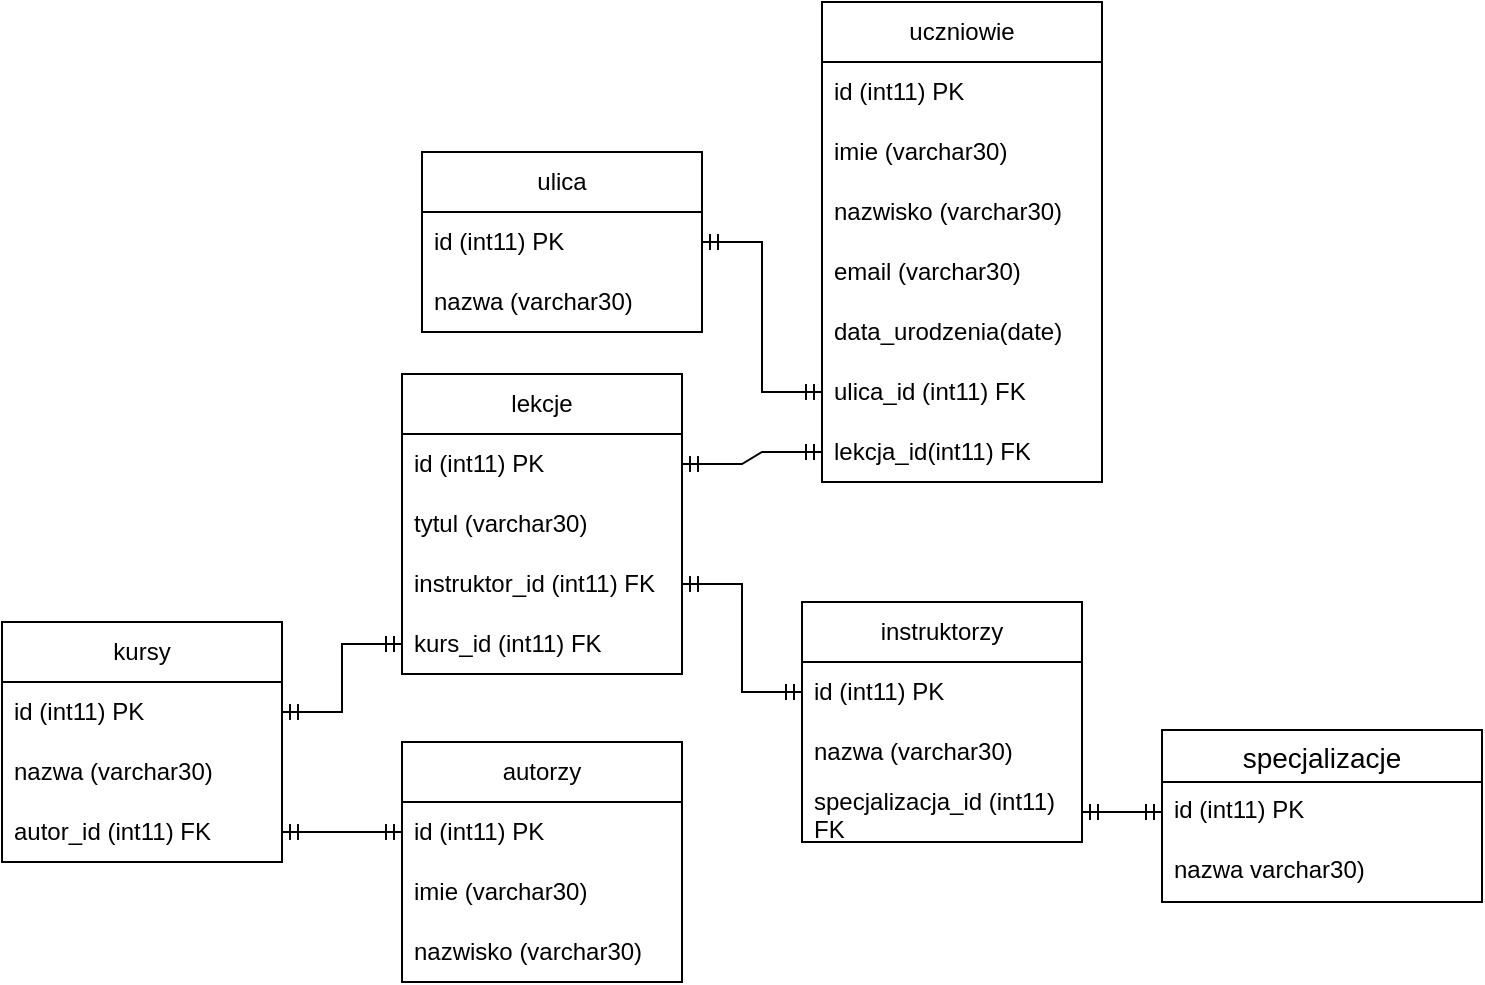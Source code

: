 <mxfile version="26.1.3">
  <diagram name="Strona-1" id="CJgTj9TpjSYEozMqSm-Z">
    <mxGraphModel dx="1434" dy="1949" grid="1" gridSize="10" guides="1" tooltips="1" connect="1" arrows="1" fold="1" page="1" pageScale="1" pageWidth="827" pageHeight="1169" math="0" shadow="0">
      <root>
        <mxCell id="0" />
        <mxCell id="1" parent="0" />
        <mxCell id="BfKB5zFT6RKEj---NSLL-1" value="uczniowie" style="swimlane;fontStyle=0;childLayout=stackLayout;horizontal=1;startSize=30;horizontalStack=0;resizeParent=1;resizeParentMax=0;resizeLast=0;collapsible=1;marginBottom=0;whiteSpace=wrap;html=1;" vertex="1" parent="1">
          <mxGeometry x="420" y="-450" width="140" height="240" as="geometry">
            <mxRectangle x="90" y="150" width="90" height="30" as="alternateBounds" />
          </mxGeometry>
        </mxCell>
        <mxCell id="BfKB5zFT6RKEj---NSLL-2" value="id (int11) PK" style="text;strokeColor=none;fillColor=none;align=left;verticalAlign=middle;spacingLeft=4;spacingRight=4;overflow=hidden;points=[[0,0.5],[1,0.5]];portConstraint=eastwest;rotatable=0;whiteSpace=wrap;html=1;" vertex="1" parent="BfKB5zFT6RKEj---NSLL-1">
          <mxGeometry y="30" width="140" height="30" as="geometry" />
        </mxCell>
        <mxCell id="BfKB5zFT6RKEj---NSLL-3" value="imie (varchar30)" style="text;strokeColor=none;fillColor=none;align=left;verticalAlign=middle;spacingLeft=4;spacingRight=4;overflow=hidden;points=[[0,0.5],[1,0.5]];portConstraint=eastwest;rotatable=0;whiteSpace=wrap;html=1;" vertex="1" parent="BfKB5zFT6RKEj---NSLL-1">
          <mxGeometry y="60" width="140" height="30" as="geometry" />
        </mxCell>
        <mxCell id="BfKB5zFT6RKEj---NSLL-4" value="nazwisko (varchar30)" style="text;strokeColor=none;fillColor=none;align=left;verticalAlign=middle;spacingLeft=4;spacingRight=4;overflow=hidden;points=[[0,0.5],[1,0.5]];portConstraint=eastwest;rotatable=0;whiteSpace=wrap;html=1;" vertex="1" parent="BfKB5zFT6RKEj---NSLL-1">
          <mxGeometry y="90" width="140" height="30" as="geometry" />
        </mxCell>
        <mxCell id="BfKB5zFT6RKEj---NSLL-42" value="email (varchar30)" style="text;strokeColor=none;fillColor=none;align=left;verticalAlign=middle;spacingLeft=4;spacingRight=4;overflow=hidden;points=[[0,0.5],[1,0.5]];portConstraint=eastwest;rotatable=0;whiteSpace=wrap;html=1;" vertex="1" parent="BfKB5zFT6RKEj---NSLL-1">
          <mxGeometry y="120" width="140" height="30" as="geometry" />
        </mxCell>
        <mxCell id="BfKB5zFT6RKEj---NSLL-43" value="data_urodzenia(date)" style="text;strokeColor=none;fillColor=none;align=left;verticalAlign=middle;spacingLeft=4;spacingRight=4;overflow=hidden;points=[[0,0.5],[1,0.5]];portConstraint=eastwest;rotatable=0;whiteSpace=wrap;html=1;" vertex="1" parent="BfKB5zFT6RKEj---NSLL-1">
          <mxGeometry y="150" width="140" height="30" as="geometry" />
        </mxCell>
        <mxCell id="BfKB5zFT6RKEj---NSLL-61" value="ulica_id (int11) FK" style="text;strokeColor=none;fillColor=none;align=left;verticalAlign=middle;spacingLeft=4;spacingRight=4;overflow=hidden;points=[[0,0.5],[1,0.5]];portConstraint=eastwest;rotatable=0;whiteSpace=wrap;html=1;" vertex="1" parent="BfKB5zFT6RKEj---NSLL-1">
          <mxGeometry y="180" width="140" height="30" as="geometry" />
        </mxCell>
        <mxCell id="BfKB5zFT6RKEj---NSLL-79" value="lekcja_id(int11) FK" style="text;strokeColor=none;fillColor=none;align=left;verticalAlign=middle;spacingLeft=4;spacingRight=4;overflow=hidden;points=[[0,0.5],[1,0.5]];portConstraint=eastwest;rotatable=0;whiteSpace=wrap;html=1;" vertex="1" parent="BfKB5zFT6RKEj---NSLL-1">
          <mxGeometry y="210" width="140" height="30" as="geometry" />
        </mxCell>
        <mxCell id="BfKB5zFT6RKEj---NSLL-45" value="instruktorzy" style="swimlane;fontStyle=0;childLayout=stackLayout;horizontal=1;startSize=30;horizontalStack=0;resizeParent=1;resizeParentMax=0;resizeLast=0;collapsible=1;marginBottom=0;whiteSpace=wrap;html=1;" vertex="1" parent="1">
          <mxGeometry x="410" y="-150" width="140" height="120" as="geometry" />
        </mxCell>
        <mxCell id="BfKB5zFT6RKEj---NSLL-46" value="id (int11) PK" style="text;strokeColor=none;fillColor=none;align=left;verticalAlign=middle;spacingLeft=4;spacingRight=4;overflow=hidden;points=[[0,0.5],[1,0.5]];portConstraint=eastwest;rotatable=0;whiteSpace=wrap;html=1;" vertex="1" parent="BfKB5zFT6RKEj---NSLL-45">
          <mxGeometry y="30" width="140" height="30" as="geometry" />
        </mxCell>
        <mxCell id="BfKB5zFT6RKEj---NSLL-47" value="nazwa (varchar30)" style="text;strokeColor=none;fillColor=none;align=left;verticalAlign=middle;spacingLeft=4;spacingRight=4;overflow=hidden;points=[[0,0.5],[1,0.5]];portConstraint=eastwest;rotatable=0;whiteSpace=wrap;html=1;" vertex="1" parent="BfKB5zFT6RKEj---NSLL-45">
          <mxGeometry y="60" width="140" height="30" as="geometry" />
        </mxCell>
        <mxCell id="BfKB5zFT6RKEj---NSLL-48" value="specjalizacja_id (int11) FK" style="text;strokeColor=none;fillColor=none;align=left;verticalAlign=middle;spacingLeft=4;spacingRight=4;overflow=hidden;points=[[0,0.5],[1,0.5]];portConstraint=eastwest;rotatable=0;whiteSpace=wrap;html=1;" vertex="1" parent="BfKB5zFT6RKEj---NSLL-45">
          <mxGeometry y="90" width="140" height="30" as="geometry" />
        </mxCell>
        <mxCell id="BfKB5zFT6RKEj---NSLL-49" value="kursy" style="swimlane;fontStyle=0;childLayout=stackLayout;horizontal=1;startSize=30;horizontalStack=0;resizeParent=1;resizeParentMax=0;resizeLast=0;collapsible=1;marginBottom=0;whiteSpace=wrap;html=1;" vertex="1" parent="1">
          <mxGeometry x="10" y="-140" width="140" height="120" as="geometry" />
        </mxCell>
        <mxCell id="BfKB5zFT6RKEj---NSLL-50" value="id (int11) PK" style="text;strokeColor=none;fillColor=none;align=left;verticalAlign=middle;spacingLeft=4;spacingRight=4;overflow=hidden;points=[[0,0.5],[1,0.5]];portConstraint=eastwest;rotatable=0;whiteSpace=wrap;html=1;" vertex="1" parent="BfKB5zFT6RKEj---NSLL-49">
          <mxGeometry y="30" width="140" height="30" as="geometry" />
        </mxCell>
        <mxCell id="BfKB5zFT6RKEj---NSLL-51" value="nazwa (varchar30)" style="text;strokeColor=none;fillColor=none;align=left;verticalAlign=middle;spacingLeft=4;spacingRight=4;overflow=hidden;points=[[0,0.5],[1,0.5]];portConstraint=eastwest;rotatable=0;whiteSpace=wrap;html=1;" vertex="1" parent="BfKB5zFT6RKEj---NSLL-49">
          <mxGeometry y="60" width="140" height="30" as="geometry" />
        </mxCell>
        <mxCell id="BfKB5zFT6RKEj---NSLL-52" value="autor_id (int11) FK" style="text;strokeColor=none;fillColor=none;align=left;verticalAlign=middle;spacingLeft=4;spacingRight=4;overflow=hidden;points=[[0,0.5],[1,0.5]];portConstraint=eastwest;rotatable=0;whiteSpace=wrap;html=1;" vertex="1" parent="BfKB5zFT6RKEj---NSLL-49">
          <mxGeometry y="90" width="140" height="30" as="geometry" />
        </mxCell>
        <mxCell id="BfKB5zFT6RKEj---NSLL-57" value="autorzy" style="swimlane;fontStyle=0;childLayout=stackLayout;horizontal=1;startSize=30;horizontalStack=0;resizeParent=1;resizeParentMax=0;resizeLast=0;collapsible=1;marginBottom=0;whiteSpace=wrap;html=1;" vertex="1" parent="1">
          <mxGeometry x="210" y="-80" width="140" height="120" as="geometry" />
        </mxCell>
        <mxCell id="BfKB5zFT6RKEj---NSLL-58" value="id (int11) PK" style="text;strokeColor=none;fillColor=none;align=left;verticalAlign=middle;spacingLeft=4;spacingRight=4;overflow=hidden;points=[[0,0.5],[1,0.5]];portConstraint=eastwest;rotatable=0;whiteSpace=wrap;html=1;" vertex="1" parent="BfKB5zFT6RKEj---NSLL-57">
          <mxGeometry y="30" width="140" height="30" as="geometry" />
        </mxCell>
        <mxCell id="BfKB5zFT6RKEj---NSLL-59" value="imie (varchar30)" style="text;strokeColor=none;fillColor=none;align=left;verticalAlign=middle;spacingLeft=4;spacingRight=4;overflow=hidden;points=[[0,0.5],[1,0.5]];portConstraint=eastwest;rotatable=0;whiteSpace=wrap;html=1;" vertex="1" parent="BfKB5zFT6RKEj---NSLL-57">
          <mxGeometry y="60" width="140" height="30" as="geometry" />
        </mxCell>
        <mxCell id="BfKB5zFT6RKEj---NSLL-66" value="nazwisko (varchar30)" style="text;strokeColor=none;fillColor=none;align=left;verticalAlign=middle;spacingLeft=4;spacingRight=4;overflow=hidden;points=[[0,0.5],[1,0.5]];portConstraint=eastwest;rotatable=0;whiteSpace=wrap;html=1;" vertex="1" parent="BfKB5zFT6RKEj---NSLL-57">
          <mxGeometry y="90" width="140" height="30" as="geometry" />
        </mxCell>
        <mxCell id="BfKB5zFT6RKEj---NSLL-62" value="ulica" style="swimlane;fontStyle=0;childLayout=stackLayout;horizontal=1;startSize=30;horizontalStack=0;resizeParent=1;resizeParentMax=0;resizeLast=0;collapsible=1;marginBottom=0;whiteSpace=wrap;html=1;" vertex="1" parent="1">
          <mxGeometry x="220" y="-375" width="140" height="90" as="geometry" />
        </mxCell>
        <mxCell id="BfKB5zFT6RKEj---NSLL-64" value="id (int11) PK" style="text;strokeColor=none;fillColor=none;align=left;verticalAlign=middle;spacingLeft=4;spacingRight=4;overflow=hidden;points=[[0,0.5],[1,0.5]];portConstraint=eastwest;rotatable=0;whiteSpace=wrap;html=1;" vertex="1" parent="BfKB5zFT6RKEj---NSLL-62">
          <mxGeometry y="30" width="140" height="30" as="geometry" />
        </mxCell>
        <mxCell id="BfKB5zFT6RKEj---NSLL-65" value="nazwa (varchar30)" style="text;strokeColor=none;fillColor=none;align=left;verticalAlign=middle;spacingLeft=4;spacingRight=4;overflow=hidden;points=[[0,0.5],[1,0.5]];portConstraint=eastwest;rotatable=0;whiteSpace=wrap;html=1;" vertex="1" parent="BfKB5zFT6RKEj---NSLL-62">
          <mxGeometry y="60" width="140" height="30" as="geometry" />
        </mxCell>
        <mxCell id="BfKB5zFT6RKEj---NSLL-67" value="lekcje" style="swimlane;fontStyle=0;childLayout=stackLayout;horizontal=1;startSize=30;horizontalStack=0;resizeParent=1;resizeParentMax=0;resizeLast=0;collapsible=1;marginBottom=0;whiteSpace=wrap;html=1;" vertex="1" parent="1">
          <mxGeometry x="210" y="-264" width="140" height="150" as="geometry" />
        </mxCell>
        <mxCell id="BfKB5zFT6RKEj---NSLL-68" value="id (int11) PK" style="text;strokeColor=none;fillColor=none;align=left;verticalAlign=middle;spacingLeft=4;spacingRight=4;overflow=hidden;points=[[0,0.5],[1,0.5]];portConstraint=eastwest;rotatable=0;whiteSpace=wrap;html=1;" vertex="1" parent="BfKB5zFT6RKEj---NSLL-67">
          <mxGeometry y="30" width="140" height="30" as="geometry" />
        </mxCell>
        <mxCell id="BfKB5zFT6RKEj---NSLL-69" value="tytul (varchar30)" style="text;strokeColor=none;fillColor=none;align=left;verticalAlign=middle;spacingLeft=4;spacingRight=4;overflow=hidden;points=[[0,0.5],[1,0.5]];portConstraint=eastwest;rotatable=0;whiteSpace=wrap;html=1;" vertex="1" parent="BfKB5zFT6RKEj---NSLL-67">
          <mxGeometry y="60" width="140" height="30" as="geometry" />
        </mxCell>
        <mxCell id="BfKB5zFT6RKEj---NSLL-70" value="instruktor_id (int11) FK" style="text;strokeColor=none;fillColor=none;align=left;verticalAlign=middle;spacingLeft=4;spacingRight=4;overflow=hidden;points=[[0,0.5],[1,0.5]];portConstraint=eastwest;rotatable=0;whiteSpace=wrap;html=1;" vertex="1" parent="BfKB5zFT6RKEj---NSLL-67">
          <mxGeometry y="90" width="140" height="30" as="geometry" />
        </mxCell>
        <mxCell id="BfKB5zFT6RKEj---NSLL-72" value="kurs_id (int11) FK" style="text;strokeColor=none;fillColor=none;align=left;verticalAlign=middle;spacingLeft=4;spacingRight=4;overflow=hidden;points=[[0,0.5],[1,0.5]];portConstraint=eastwest;rotatable=0;whiteSpace=wrap;html=1;" vertex="1" parent="BfKB5zFT6RKEj---NSLL-67">
          <mxGeometry y="120" width="140" height="30" as="geometry" />
        </mxCell>
        <mxCell id="BfKB5zFT6RKEj---NSLL-73" value="specjalizacje" style="swimlane;fontStyle=0;childLayout=stackLayout;horizontal=1;startSize=26;horizontalStack=0;resizeParent=1;resizeParentMax=0;resizeLast=0;collapsible=1;marginBottom=0;align=center;fontSize=14;" vertex="1" parent="1">
          <mxGeometry x="590" y="-86" width="160" height="86" as="geometry" />
        </mxCell>
        <mxCell id="BfKB5zFT6RKEj---NSLL-74" value="id (int11) PK" style="text;strokeColor=none;fillColor=none;spacingLeft=4;spacingRight=4;overflow=hidden;rotatable=0;points=[[0,0.5],[1,0.5]];portConstraint=eastwest;fontSize=12;whiteSpace=wrap;html=1;" vertex="1" parent="BfKB5zFT6RKEj---NSLL-73">
          <mxGeometry y="26" width="160" height="30" as="geometry" />
        </mxCell>
        <mxCell id="BfKB5zFT6RKEj---NSLL-75" value="nazwa varchar30)" style="text;strokeColor=none;fillColor=none;spacingLeft=4;spacingRight=4;overflow=hidden;rotatable=0;points=[[0,0.5],[1,0.5]];portConstraint=eastwest;fontSize=12;whiteSpace=wrap;html=1;" vertex="1" parent="BfKB5zFT6RKEj---NSLL-73">
          <mxGeometry y="56" width="160" height="30" as="geometry" />
        </mxCell>
        <mxCell id="BfKB5zFT6RKEj---NSLL-77" value="" style="edgeStyle=entityRelationEdgeStyle;fontSize=12;html=1;endArrow=ERmandOne;startArrow=ERmandOne;rounded=0;exitX=1;exitY=0.5;exitDx=0;exitDy=0;entryX=0;entryY=0.5;entryDx=0;entryDy=0;" edge="1" parent="1" source="BfKB5zFT6RKEj---NSLL-52" target="BfKB5zFT6RKEj---NSLL-58">
          <mxGeometry width="100" height="100" relative="1" as="geometry">
            <mxPoint x="240" y="120" as="sourcePoint" />
            <mxPoint x="340" y="20" as="targetPoint" />
          </mxGeometry>
        </mxCell>
        <mxCell id="BfKB5zFT6RKEj---NSLL-78" value="" style="edgeStyle=entityRelationEdgeStyle;fontSize=12;html=1;endArrow=ERmandOne;startArrow=ERmandOne;rounded=0;entryX=0;entryY=0.5;entryDx=0;entryDy=0;exitX=1;exitY=0.5;exitDx=0;exitDy=0;" edge="1" parent="1" source="BfKB5zFT6RKEj---NSLL-50" target="BfKB5zFT6RKEj---NSLL-72">
          <mxGeometry width="100" height="100" relative="1" as="geometry">
            <mxPoint x="240" y="50" as="sourcePoint" />
            <mxPoint x="300" y="-130" as="targetPoint" />
          </mxGeometry>
        </mxCell>
        <mxCell id="BfKB5zFT6RKEj---NSLL-80" value="" style="edgeStyle=entityRelationEdgeStyle;fontSize=12;html=1;endArrow=ERmandOne;startArrow=ERmandOne;rounded=0;entryX=0;entryY=0.5;entryDx=0;entryDy=0;" edge="1" parent="1" source="BfKB5zFT6RKEj---NSLL-68" target="BfKB5zFT6RKEj---NSLL-79">
          <mxGeometry width="100" height="100" relative="1" as="geometry">
            <mxPoint x="440" y="-230" as="sourcePoint" />
            <mxPoint x="540" y="-280" as="targetPoint" />
          </mxGeometry>
        </mxCell>
        <mxCell id="BfKB5zFT6RKEj---NSLL-81" value="" style="edgeStyle=entityRelationEdgeStyle;fontSize=12;html=1;endArrow=ERmandOne;startArrow=ERmandOne;rounded=0;entryX=0;entryY=0.5;entryDx=0;entryDy=0;exitX=1;exitY=0.5;exitDx=0;exitDy=0;" edge="1" parent="1" source="BfKB5zFT6RKEj---NSLL-64" target="BfKB5zFT6RKEj---NSLL-61">
          <mxGeometry width="100" height="100" relative="1" as="geometry">
            <mxPoint x="430" y="-370" as="sourcePoint" />
            <mxPoint x="530" y="-470" as="targetPoint" />
          </mxGeometry>
        </mxCell>
        <mxCell id="BfKB5zFT6RKEj---NSLL-86" value="" style="edgeStyle=entityRelationEdgeStyle;fontSize=12;html=1;endArrow=ERmandOne;startArrow=ERmandOne;rounded=0;exitX=1;exitY=0.5;exitDx=0;exitDy=0;entryX=0;entryY=0.5;entryDx=0;entryDy=0;" edge="1" parent="1" source="BfKB5zFT6RKEj---NSLL-70" target="BfKB5zFT6RKEj---NSLL-46">
          <mxGeometry width="100" height="100" relative="1" as="geometry">
            <mxPoint x="470" y="-80" as="sourcePoint" />
            <mxPoint x="570" y="-180" as="targetPoint" />
          </mxGeometry>
        </mxCell>
        <mxCell id="BfKB5zFT6RKEj---NSLL-87" value="" style="edgeStyle=entityRelationEdgeStyle;fontSize=12;html=1;endArrow=ERmandOne;startArrow=ERmandOne;rounded=0;entryX=0;entryY=0.5;entryDx=0;entryDy=0;exitX=1;exitY=0.5;exitDx=0;exitDy=0;" edge="1" parent="1" source="BfKB5zFT6RKEj---NSLL-48" target="BfKB5zFT6RKEj---NSLL-74">
          <mxGeometry width="100" height="100" relative="1" as="geometry">
            <mxPoint x="810" y="27.5" as="sourcePoint" />
            <mxPoint x="930" y="-47.5" as="targetPoint" />
          </mxGeometry>
        </mxCell>
      </root>
    </mxGraphModel>
  </diagram>
</mxfile>
